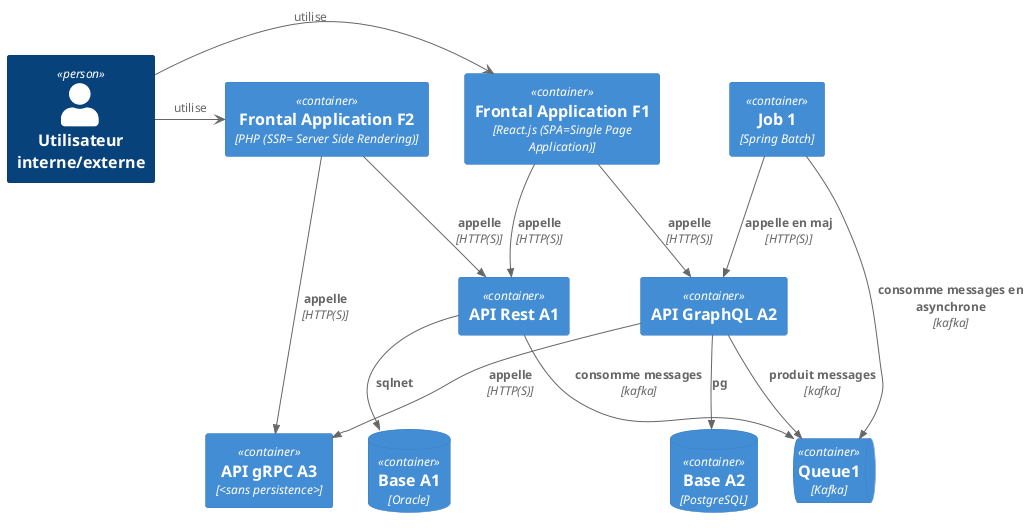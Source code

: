 @startuml typologie-microservices-05
!include <C4/C4_Deployment>
LAYOUT_TOP_DOWN()

Person(user, "Utilisateur interne/externe")

Container(front1, "Frontal Application F1", "React.js (SPA=Single Page Application)")
Container(front2, "Frontal Application F2", "PHP (SSR= Server Side Rendering)")

Container(api1, "API Rest A1", "")
Container(api2, "API GraphQL A2", "")
Container(api3, "API gRPC A3", "<sans persistence>")
ContainerDb(db_api1, "Base A1", "Oracle")
ContainerDb(db_api2, "Base A2", "PostgreSQL")
ContainerQueue(queue1, "Queue1", "Kafka")
Container(job1, "Job 1", "Spring Batch")

user -> front1 : utilise
user -> front2 : utilise

Rel(api1,db_api1,"sqlnet")
Rel(api2,db_api2,"pg")

Rel(front1,api1,"appelle", "HTTP(S)")
Rel(front1,api2,"appelle", "HTTP(S)")
Rel(front2,api3,"appelle", "HTTP(S)")
Rel(front2,api1,"appelle", "HTTP(S)")
Rel(api2,api3,"appelle", "HTTP(S)")
Rel(api2,queue1,"produit messages", "kafka")
Rel(api1,queue1,"consomme messages", "kafka")
Rel(job1, queue1,"consomme messages en asynchrone", "kafka")
Rel(job1, api2,"appelle en maj", "HTTP(S)")

@enduml
